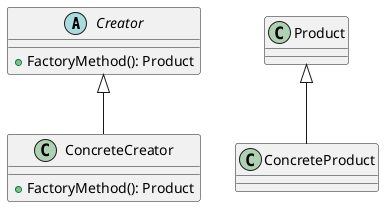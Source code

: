 @startuml
abstract class Creator {
  +FactoryMethod(): Product
}
class ConcreteCreator {
  +FactoryMethod(): Product
}
Creator <|-- ConcreteCreator
Product <|-- ConcreteProduct
@enduml

